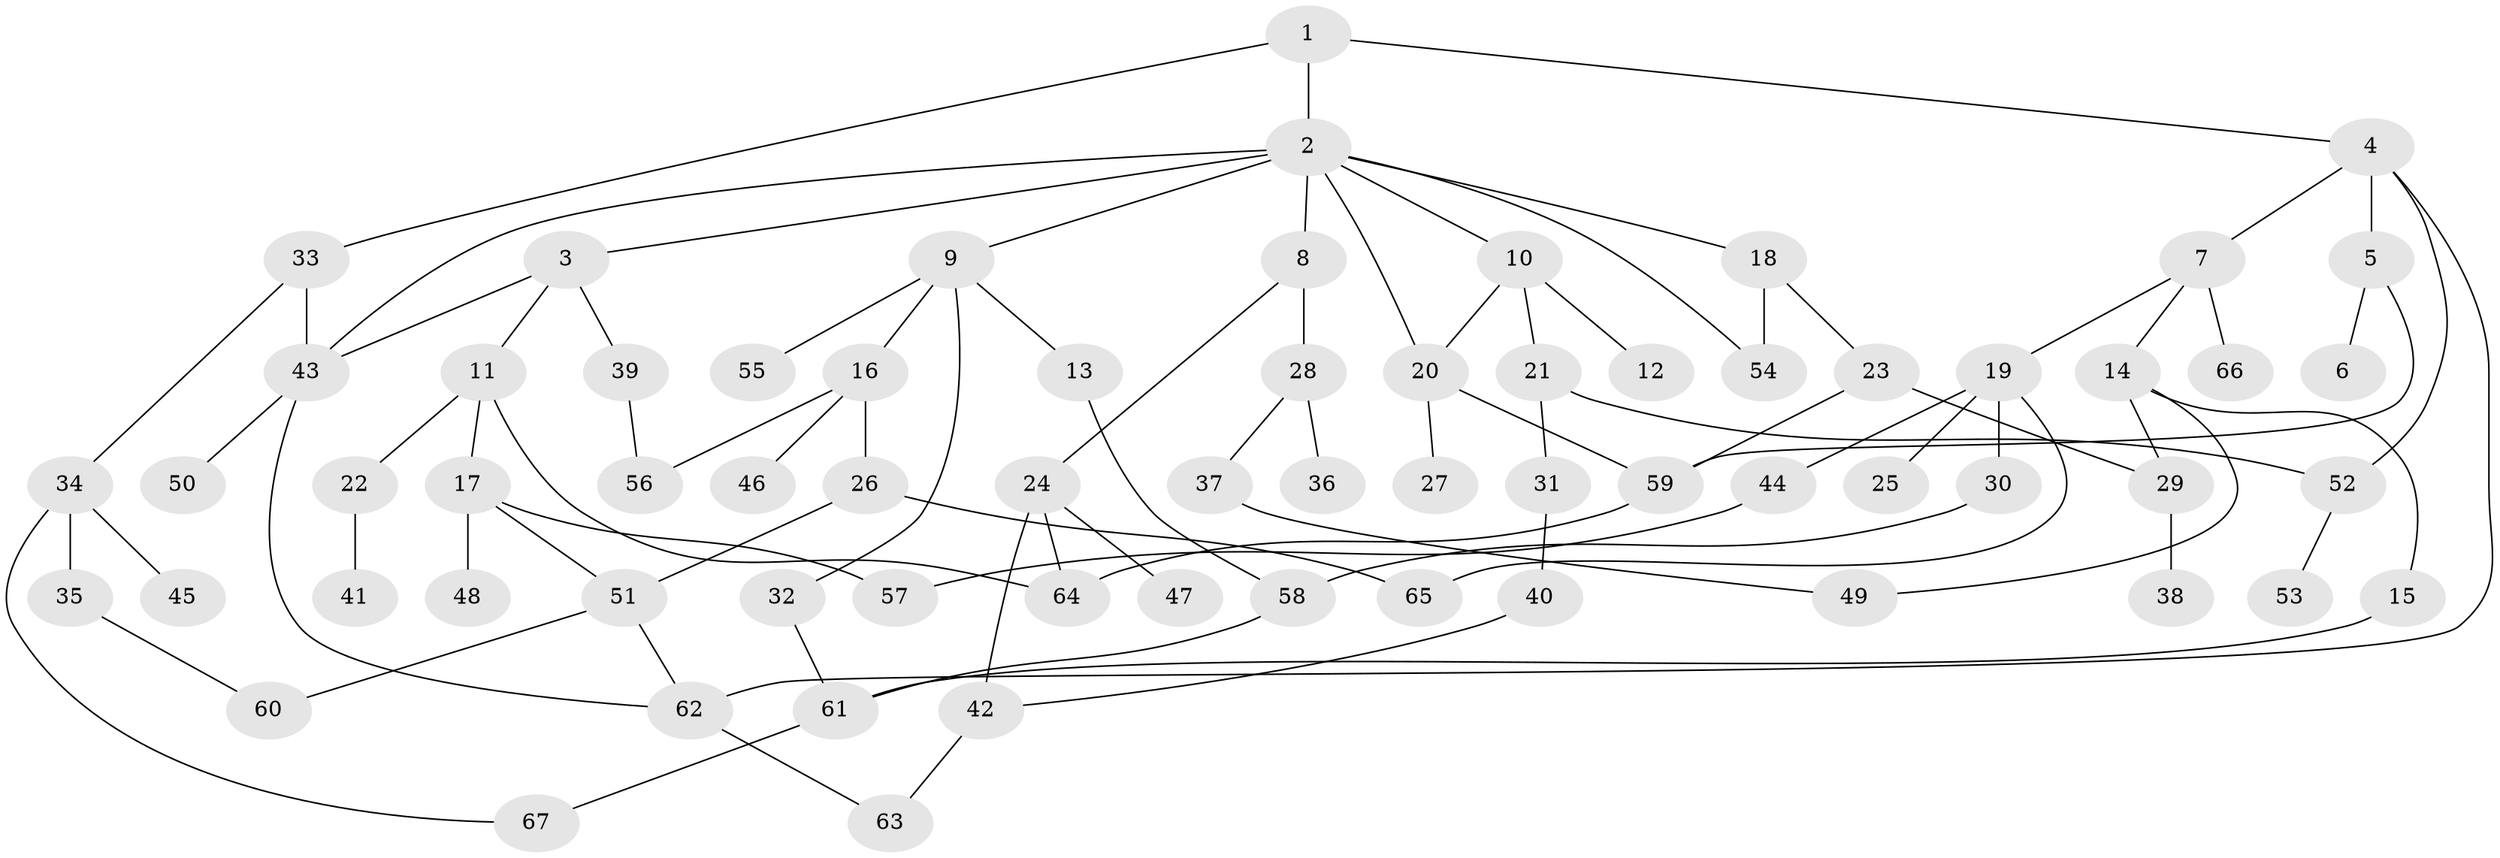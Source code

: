 // Generated by graph-tools (version 1.1) at 2025/25/03/09/25 03:25:36]
// undirected, 67 vertices, 90 edges
graph export_dot {
graph [start="1"]
  node [color=gray90,style=filled];
  1;
  2;
  3;
  4;
  5;
  6;
  7;
  8;
  9;
  10;
  11;
  12;
  13;
  14;
  15;
  16;
  17;
  18;
  19;
  20;
  21;
  22;
  23;
  24;
  25;
  26;
  27;
  28;
  29;
  30;
  31;
  32;
  33;
  34;
  35;
  36;
  37;
  38;
  39;
  40;
  41;
  42;
  43;
  44;
  45;
  46;
  47;
  48;
  49;
  50;
  51;
  52;
  53;
  54;
  55;
  56;
  57;
  58;
  59;
  60;
  61;
  62;
  63;
  64;
  65;
  66;
  67;
  1 -- 2;
  1 -- 4;
  1 -- 33;
  2 -- 3;
  2 -- 8;
  2 -- 9;
  2 -- 10;
  2 -- 18;
  2 -- 20;
  2 -- 54;
  2 -- 43;
  3 -- 11;
  3 -- 39;
  3 -- 43;
  4 -- 5;
  4 -- 7;
  4 -- 52;
  4 -- 62;
  5 -- 6;
  5 -- 59;
  7 -- 14;
  7 -- 19;
  7 -- 66;
  8 -- 24;
  8 -- 28;
  9 -- 13;
  9 -- 16;
  9 -- 32;
  9 -- 55;
  10 -- 12;
  10 -- 21;
  10 -- 20;
  11 -- 17;
  11 -- 22;
  11 -- 64;
  13 -- 58;
  14 -- 15;
  14 -- 29;
  14 -- 49;
  15 -- 61;
  16 -- 26;
  16 -- 46;
  16 -- 56;
  17 -- 48;
  17 -- 51;
  17 -- 57;
  18 -- 23;
  18 -- 54;
  19 -- 25;
  19 -- 30;
  19 -- 44;
  19 -- 65;
  20 -- 27;
  20 -- 59;
  21 -- 31;
  21 -- 52;
  22 -- 41;
  23 -- 29;
  23 -- 59;
  24 -- 42;
  24 -- 47;
  24 -- 64;
  26 -- 65;
  26 -- 51;
  28 -- 36;
  28 -- 37;
  29 -- 38;
  30 -- 58;
  31 -- 40;
  32 -- 61;
  33 -- 34;
  33 -- 43;
  34 -- 35;
  34 -- 45;
  34 -- 67;
  35 -- 60;
  37 -- 49;
  39 -- 56;
  40 -- 42;
  42 -- 63;
  43 -- 50;
  43 -- 62;
  44 -- 57;
  51 -- 60;
  51 -- 62;
  52 -- 53;
  58 -- 61;
  59 -- 64;
  61 -- 67;
  62 -- 63;
}
